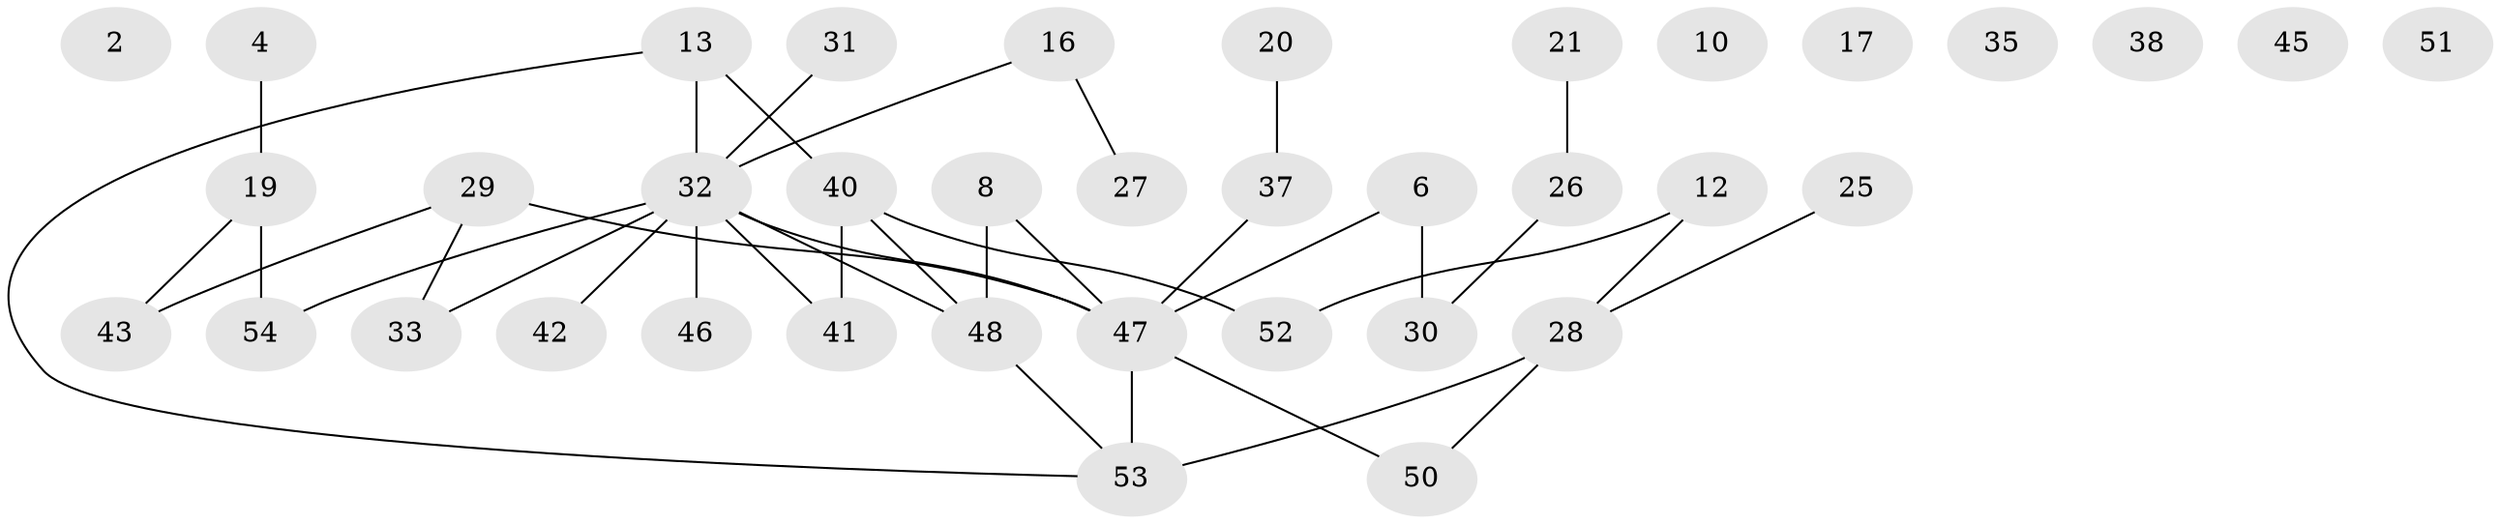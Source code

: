 // original degree distribution, {1: 0.2777777777777778, 0: 0.09259259259259259, 2: 0.2777777777777778, 3: 0.12962962962962962, 5: 0.05555555555555555, 4: 0.09259259259259259, 6: 0.05555555555555555, 7: 0.018518518518518517}
// Generated by graph-tools (version 1.1) at 2025/43/03/04/25 21:43:47]
// undirected, 37 vertices, 38 edges
graph export_dot {
graph [start="1"]
  node [color=gray90,style=filled];
  2;
  4;
  6;
  8;
  10;
  12;
  13;
  16;
  17;
  19;
  20;
  21;
  25;
  26;
  27;
  28 [super="+11+24"];
  29;
  30;
  31;
  32 [super="+14+23+18"];
  33 [super="+22"];
  35;
  37;
  38 [super="+5"];
  40 [super="+34"];
  41;
  42;
  43;
  45 [super="+3"];
  46;
  47 [super="+9"];
  48;
  50 [super="+39+1"];
  51;
  52;
  53 [super="+49"];
  54 [super="+44"];
  4 -- 19;
  6 -- 30;
  6 -- 47;
  8 -- 47 [weight=2];
  8 -- 48;
  12 -- 28;
  12 -- 52;
  13 -- 40 [weight=2];
  13 -- 53;
  13 -- 32;
  16 -- 27;
  16 -- 32;
  19 -- 43;
  19 -- 54 [weight=2];
  20 -- 37;
  21 -- 26;
  25 -- 28;
  26 -- 30;
  28 -- 50;
  28 -- 53 [weight=2];
  29 -- 43;
  29 -- 47 [weight=2];
  29 -- 33;
  31 -- 32;
  32 -- 46;
  32 -- 47;
  32 -- 48 [weight=2];
  32 -- 33 [weight=2];
  32 -- 41;
  32 -- 42;
  32 -- 54;
  37 -- 47;
  40 -- 41;
  40 -- 48 [weight=2];
  40 -- 52;
  47 -- 50;
  47 -- 53;
  48 -- 53;
}
